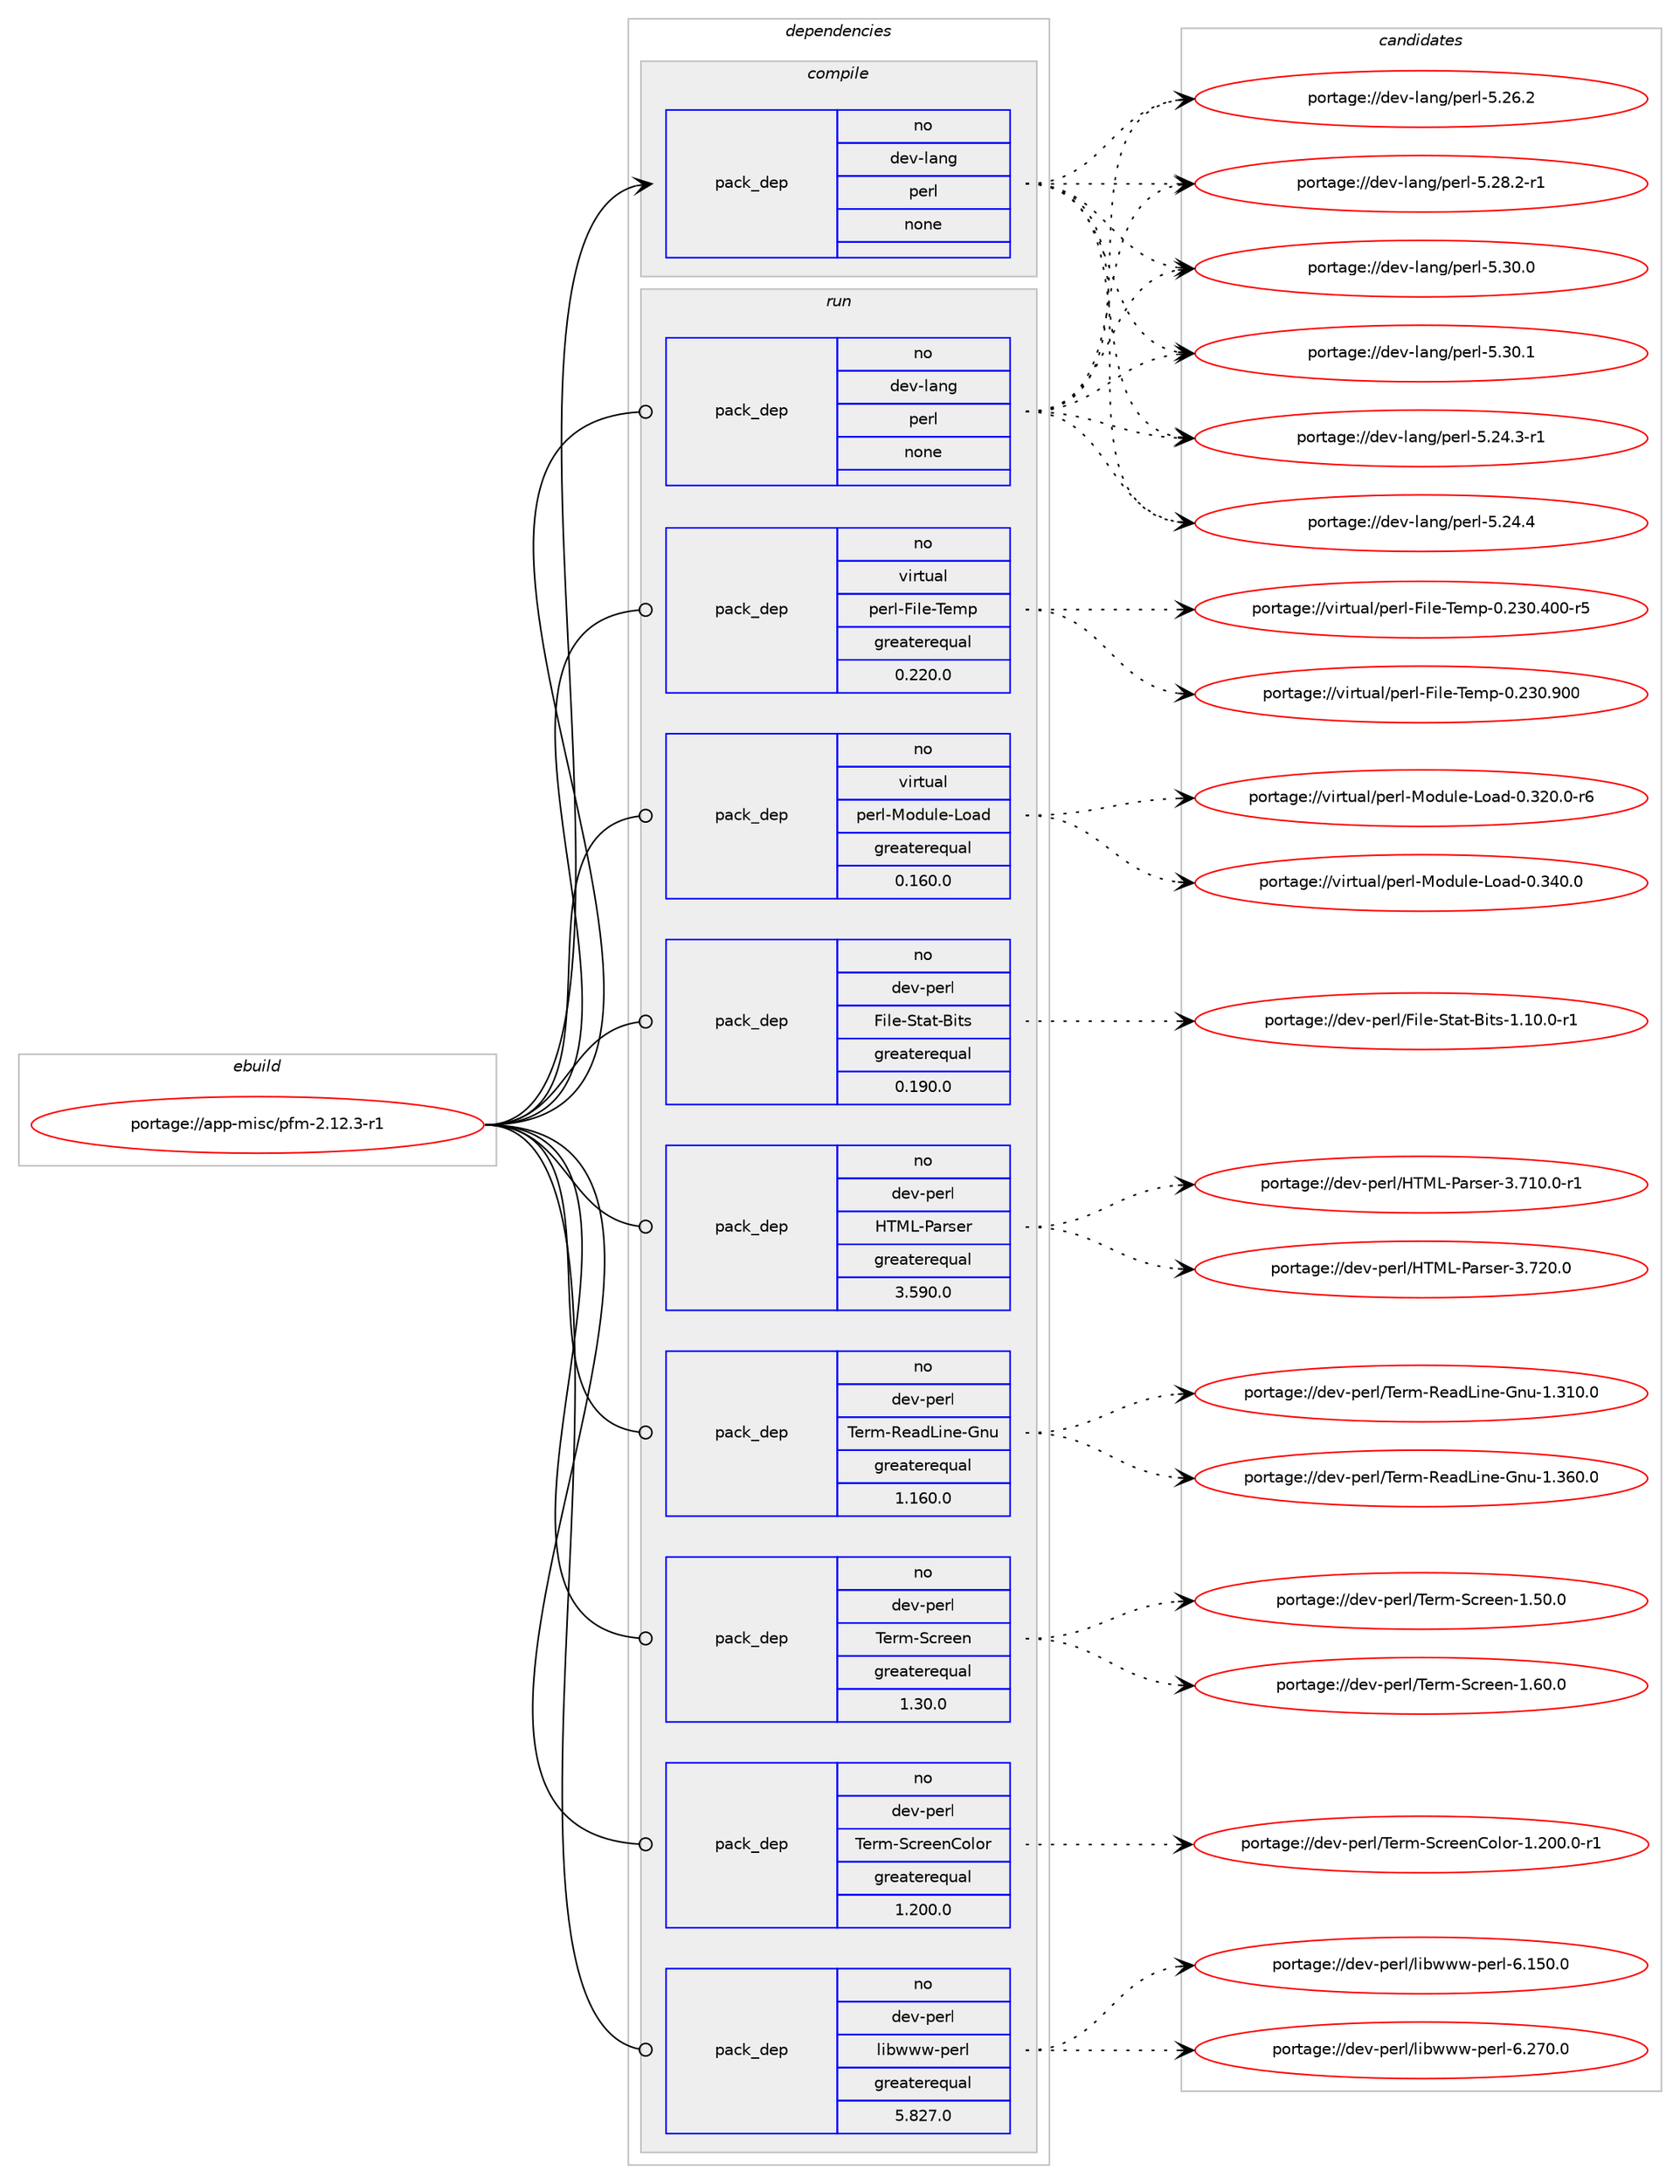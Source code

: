digraph prolog {

# *************
# Graph options
# *************

newrank=true;
concentrate=true;
compound=true;
graph [rankdir=LR,fontname=Helvetica,fontsize=10,ranksep=1.5];#, ranksep=2.5, nodesep=0.2];
edge  [arrowhead=vee];
node  [fontname=Helvetica,fontsize=10];

# **********
# The ebuild
# **********

subgraph cluster_leftcol {
color=gray;
rank=same;
label=<<i>ebuild</i>>;
id [label="portage://app-misc/pfm-2.12.3-r1", color=red, width=4, href="../app-misc/pfm-2.12.3-r1.svg"];
}

# ****************
# The dependencies
# ****************

subgraph cluster_midcol {
color=gray;
label=<<i>dependencies</i>>;
subgraph cluster_compile {
fillcolor="#eeeeee";
style=filled;
label=<<i>compile</i>>;
subgraph pack26001 {
dependency35461 [label=<<TABLE BORDER="0" CELLBORDER="1" CELLSPACING="0" CELLPADDING="4" WIDTH="220"><TR><TD ROWSPAN="6" CELLPADDING="30">pack_dep</TD></TR><TR><TD WIDTH="110">no</TD></TR><TR><TD>dev-lang</TD></TR><TR><TD>perl</TD></TR><TR><TD>none</TD></TR><TR><TD></TD></TR></TABLE>>, shape=none, color=blue];
}
id:e -> dependency35461:w [weight=20,style="solid",arrowhead="vee"];
}
subgraph cluster_compileandrun {
fillcolor="#eeeeee";
style=filled;
label=<<i>compile and run</i>>;
}
subgraph cluster_run {
fillcolor="#eeeeee";
style=filled;
label=<<i>run</i>>;
subgraph pack26002 {
dependency35462 [label=<<TABLE BORDER="0" CELLBORDER="1" CELLSPACING="0" CELLPADDING="4" WIDTH="220"><TR><TD ROWSPAN="6" CELLPADDING="30">pack_dep</TD></TR><TR><TD WIDTH="110">no</TD></TR><TR><TD>dev-lang</TD></TR><TR><TD>perl</TD></TR><TR><TD>none</TD></TR><TR><TD></TD></TR></TABLE>>, shape=none, color=blue];
}
id:e -> dependency35462:w [weight=20,style="solid",arrowhead="odot"];
subgraph pack26003 {
dependency35463 [label=<<TABLE BORDER="0" CELLBORDER="1" CELLSPACING="0" CELLPADDING="4" WIDTH="220"><TR><TD ROWSPAN="6" CELLPADDING="30">pack_dep</TD></TR><TR><TD WIDTH="110">no</TD></TR><TR><TD>dev-perl</TD></TR><TR><TD>File-Stat-Bits</TD></TR><TR><TD>greaterequal</TD></TR><TR><TD>0.190.0</TD></TR></TABLE>>, shape=none, color=blue];
}
id:e -> dependency35463:w [weight=20,style="solid",arrowhead="odot"];
subgraph pack26004 {
dependency35464 [label=<<TABLE BORDER="0" CELLBORDER="1" CELLSPACING="0" CELLPADDING="4" WIDTH="220"><TR><TD ROWSPAN="6" CELLPADDING="30">pack_dep</TD></TR><TR><TD WIDTH="110">no</TD></TR><TR><TD>dev-perl</TD></TR><TR><TD>HTML-Parser</TD></TR><TR><TD>greaterequal</TD></TR><TR><TD>3.590.0</TD></TR></TABLE>>, shape=none, color=blue];
}
id:e -> dependency35464:w [weight=20,style="solid",arrowhead="odot"];
subgraph pack26005 {
dependency35465 [label=<<TABLE BORDER="0" CELLBORDER="1" CELLSPACING="0" CELLPADDING="4" WIDTH="220"><TR><TD ROWSPAN="6" CELLPADDING="30">pack_dep</TD></TR><TR><TD WIDTH="110">no</TD></TR><TR><TD>dev-perl</TD></TR><TR><TD>Term-ReadLine-Gnu</TD></TR><TR><TD>greaterequal</TD></TR><TR><TD>1.160.0</TD></TR></TABLE>>, shape=none, color=blue];
}
id:e -> dependency35465:w [weight=20,style="solid",arrowhead="odot"];
subgraph pack26006 {
dependency35466 [label=<<TABLE BORDER="0" CELLBORDER="1" CELLSPACING="0" CELLPADDING="4" WIDTH="220"><TR><TD ROWSPAN="6" CELLPADDING="30">pack_dep</TD></TR><TR><TD WIDTH="110">no</TD></TR><TR><TD>dev-perl</TD></TR><TR><TD>Term-Screen</TD></TR><TR><TD>greaterequal</TD></TR><TR><TD>1.30.0</TD></TR></TABLE>>, shape=none, color=blue];
}
id:e -> dependency35466:w [weight=20,style="solid",arrowhead="odot"];
subgraph pack26007 {
dependency35467 [label=<<TABLE BORDER="0" CELLBORDER="1" CELLSPACING="0" CELLPADDING="4" WIDTH="220"><TR><TD ROWSPAN="6" CELLPADDING="30">pack_dep</TD></TR><TR><TD WIDTH="110">no</TD></TR><TR><TD>dev-perl</TD></TR><TR><TD>Term-ScreenColor</TD></TR><TR><TD>greaterequal</TD></TR><TR><TD>1.200.0</TD></TR></TABLE>>, shape=none, color=blue];
}
id:e -> dependency35467:w [weight=20,style="solid",arrowhead="odot"];
subgraph pack26008 {
dependency35468 [label=<<TABLE BORDER="0" CELLBORDER="1" CELLSPACING="0" CELLPADDING="4" WIDTH="220"><TR><TD ROWSPAN="6" CELLPADDING="30">pack_dep</TD></TR><TR><TD WIDTH="110">no</TD></TR><TR><TD>dev-perl</TD></TR><TR><TD>libwww-perl</TD></TR><TR><TD>greaterequal</TD></TR><TR><TD>5.827.0</TD></TR></TABLE>>, shape=none, color=blue];
}
id:e -> dependency35468:w [weight=20,style="solid",arrowhead="odot"];
subgraph pack26009 {
dependency35469 [label=<<TABLE BORDER="0" CELLBORDER="1" CELLSPACING="0" CELLPADDING="4" WIDTH="220"><TR><TD ROWSPAN="6" CELLPADDING="30">pack_dep</TD></TR><TR><TD WIDTH="110">no</TD></TR><TR><TD>virtual</TD></TR><TR><TD>perl-File-Temp</TD></TR><TR><TD>greaterequal</TD></TR><TR><TD>0.220.0</TD></TR></TABLE>>, shape=none, color=blue];
}
id:e -> dependency35469:w [weight=20,style="solid",arrowhead="odot"];
subgraph pack26010 {
dependency35470 [label=<<TABLE BORDER="0" CELLBORDER="1" CELLSPACING="0" CELLPADDING="4" WIDTH="220"><TR><TD ROWSPAN="6" CELLPADDING="30">pack_dep</TD></TR><TR><TD WIDTH="110">no</TD></TR><TR><TD>virtual</TD></TR><TR><TD>perl-Module-Load</TD></TR><TR><TD>greaterequal</TD></TR><TR><TD>0.160.0</TD></TR></TABLE>>, shape=none, color=blue];
}
id:e -> dependency35470:w [weight=20,style="solid",arrowhead="odot"];
}
}

# **************
# The candidates
# **************

subgraph cluster_choices {
rank=same;
color=gray;
label=<<i>candidates</i>>;

subgraph choice26001 {
color=black;
nodesep=1;
choiceportage100101118451089711010347112101114108455346505246514511449 [label="portage://dev-lang/perl-5.24.3-r1", color=red, width=4,href="../dev-lang/perl-5.24.3-r1.svg"];
choiceportage10010111845108971101034711210111410845534650524652 [label="portage://dev-lang/perl-5.24.4", color=red, width=4,href="../dev-lang/perl-5.24.4.svg"];
choiceportage10010111845108971101034711210111410845534650544650 [label="portage://dev-lang/perl-5.26.2", color=red, width=4,href="../dev-lang/perl-5.26.2.svg"];
choiceportage100101118451089711010347112101114108455346505646504511449 [label="portage://dev-lang/perl-5.28.2-r1", color=red, width=4,href="../dev-lang/perl-5.28.2-r1.svg"];
choiceportage10010111845108971101034711210111410845534651484648 [label="portage://dev-lang/perl-5.30.0", color=red, width=4,href="../dev-lang/perl-5.30.0.svg"];
choiceportage10010111845108971101034711210111410845534651484649 [label="portage://dev-lang/perl-5.30.1", color=red, width=4,href="../dev-lang/perl-5.30.1.svg"];
dependency35461:e -> choiceportage100101118451089711010347112101114108455346505246514511449:w [style=dotted,weight="100"];
dependency35461:e -> choiceportage10010111845108971101034711210111410845534650524652:w [style=dotted,weight="100"];
dependency35461:e -> choiceportage10010111845108971101034711210111410845534650544650:w [style=dotted,weight="100"];
dependency35461:e -> choiceportage100101118451089711010347112101114108455346505646504511449:w [style=dotted,weight="100"];
dependency35461:e -> choiceportage10010111845108971101034711210111410845534651484648:w [style=dotted,weight="100"];
dependency35461:e -> choiceportage10010111845108971101034711210111410845534651484649:w [style=dotted,weight="100"];
}
subgraph choice26002 {
color=black;
nodesep=1;
choiceportage100101118451089711010347112101114108455346505246514511449 [label="portage://dev-lang/perl-5.24.3-r1", color=red, width=4,href="../dev-lang/perl-5.24.3-r1.svg"];
choiceportage10010111845108971101034711210111410845534650524652 [label="portage://dev-lang/perl-5.24.4", color=red, width=4,href="../dev-lang/perl-5.24.4.svg"];
choiceportage10010111845108971101034711210111410845534650544650 [label="portage://dev-lang/perl-5.26.2", color=red, width=4,href="../dev-lang/perl-5.26.2.svg"];
choiceportage100101118451089711010347112101114108455346505646504511449 [label="portage://dev-lang/perl-5.28.2-r1", color=red, width=4,href="../dev-lang/perl-5.28.2-r1.svg"];
choiceportage10010111845108971101034711210111410845534651484648 [label="portage://dev-lang/perl-5.30.0", color=red, width=4,href="../dev-lang/perl-5.30.0.svg"];
choiceportage10010111845108971101034711210111410845534651484649 [label="portage://dev-lang/perl-5.30.1", color=red, width=4,href="../dev-lang/perl-5.30.1.svg"];
dependency35462:e -> choiceportage100101118451089711010347112101114108455346505246514511449:w [style=dotted,weight="100"];
dependency35462:e -> choiceportage10010111845108971101034711210111410845534650524652:w [style=dotted,weight="100"];
dependency35462:e -> choiceportage10010111845108971101034711210111410845534650544650:w [style=dotted,weight="100"];
dependency35462:e -> choiceportage100101118451089711010347112101114108455346505646504511449:w [style=dotted,weight="100"];
dependency35462:e -> choiceportage10010111845108971101034711210111410845534651484648:w [style=dotted,weight="100"];
dependency35462:e -> choiceportage10010111845108971101034711210111410845534651484649:w [style=dotted,weight="100"];
}
subgraph choice26003 {
color=black;
nodesep=1;
choiceportage1001011184511210111410847701051081014583116971164566105116115454946494846484511449 [label="portage://dev-perl/File-Stat-Bits-1.10.0-r1", color=red, width=4,href="../dev-perl/File-Stat-Bits-1.10.0-r1.svg"];
dependency35463:e -> choiceportage1001011184511210111410847701051081014583116971164566105116115454946494846484511449:w [style=dotted,weight="100"];
}
subgraph choice26004 {
color=black;
nodesep=1;
choiceportage10010111845112101114108477284777645809711411510111445514655494846484511449 [label="portage://dev-perl/HTML-Parser-3.710.0-r1", color=red, width=4,href="../dev-perl/HTML-Parser-3.710.0-r1.svg"];
choiceportage1001011184511210111410847728477764580971141151011144551465550484648 [label="portage://dev-perl/HTML-Parser-3.720.0", color=red, width=4,href="../dev-perl/HTML-Parser-3.720.0.svg"];
dependency35464:e -> choiceportage10010111845112101114108477284777645809711411510111445514655494846484511449:w [style=dotted,weight="100"];
dependency35464:e -> choiceportage1001011184511210111410847728477764580971141151011144551465550484648:w [style=dotted,weight="100"];
}
subgraph choice26005 {
color=black;
nodesep=1;
choiceportage1001011184511210111410847841011141094582101971007610511010145711101174549465149484648 [label="portage://dev-perl/Term-ReadLine-Gnu-1.310.0", color=red, width=4,href="../dev-perl/Term-ReadLine-Gnu-1.310.0.svg"];
choiceportage1001011184511210111410847841011141094582101971007610511010145711101174549465154484648 [label="portage://dev-perl/Term-ReadLine-Gnu-1.360.0", color=red, width=4,href="../dev-perl/Term-ReadLine-Gnu-1.360.0.svg"];
dependency35465:e -> choiceportage1001011184511210111410847841011141094582101971007610511010145711101174549465149484648:w [style=dotted,weight="100"];
dependency35465:e -> choiceportage1001011184511210111410847841011141094582101971007610511010145711101174549465154484648:w [style=dotted,weight="100"];
}
subgraph choice26006 {
color=black;
nodesep=1;
choiceportage10010111845112101114108478410111410945839911410110111045494653484648 [label="portage://dev-perl/Term-Screen-1.50.0", color=red, width=4,href="../dev-perl/Term-Screen-1.50.0.svg"];
choiceportage10010111845112101114108478410111410945839911410110111045494654484648 [label="portage://dev-perl/Term-Screen-1.60.0", color=red, width=4,href="../dev-perl/Term-Screen-1.60.0.svg"];
dependency35466:e -> choiceportage10010111845112101114108478410111410945839911410110111045494653484648:w [style=dotted,weight="100"];
dependency35466:e -> choiceportage10010111845112101114108478410111410945839911410110111045494654484648:w [style=dotted,weight="100"];
}
subgraph choice26007 {
color=black;
nodesep=1;
choiceportage1001011184511210111410847841011141094583991141011011106711110811111445494650484846484511449 [label="portage://dev-perl/Term-ScreenColor-1.200.0-r1", color=red, width=4,href="../dev-perl/Term-ScreenColor-1.200.0-r1.svg"];
dependency35467:e -> choiceportage1001011184511210111410847841011141094583991141011011106711110811111445494650484846484511449:w [style=dotted,weight="100"];
}
subgraph choice26008 {
color=black;
nodesep=1;
choiceportage100101118451121011141084710810598119119119451121011141084554464953484648 [label="portage://dev-perl/libwww-perl-6.150.0", color=red, width=4,href="../dev-perl/libwww-perl-6.150.0.svg"];
choiceportage100101118451121011141084710810598119119119451121011141084554465055484648 [label="portage://dev-perl/libwww-perl-6.270.0", color=red, width=4,href="../dev-perl/libwww-perl-6.270.0.svg"];
dependency35468:e -> choiceportage100101118451121011141084710810598119119119451121011141084554464953484648:w [style=dotted,weight="100"];
dependency35468:e -> choiceportage100101118451121011141084710810598119119119451121011141084554465055484648:w [style=dotted,weight="100"];
}
subgraph choice26009 {
color=black;
nodesep=1;
choiceportage118105114116117971084711210111410845701051081014584101109112454846505148465248484511453 [label="portage://virtual/perl-File-Temp-0.230.400-r5", color=red, width=4,href="../virtual/perl-File-Temp-0.230.400-r5.svg"];
choiceportage11810511411611797108471121011141084570105108101458410110911245484650514846574848 [label="portage://virtual/perl-File-Temp-0.230.900", color=red, width=4,href="../virtual/perl-File-Temp-0.230.900.svg"];
dependency35469:e -> choiceportage118105114116117971084711210111410845701051081014584101109112454846505148465248484511453:w [style=dotted,weight="100"];
dependency35469:e -> choiceportage11810511411611797108471121011141084570105108101458410110911245484650514846574848:w [style=dotted,weight="100"];
}
subgraph choice26010 {
color=black;
nodesep=1;
choiceportage1181051141161179710847112101114108457711110011710810145761119710045484651504846484511454 [label="portage://virtual/perl-Module-Load-0.320.0-r6", color=red, width=4,href="../virtual/perl-Module-Load-0.320.0-r6.svg"];
choiceportage118105114116117971084711210111410845771111001171081014576111971004548465152484648 [label="portage://virtual/perl-Module-Load-0.340.0", color=red, width=4,href="../virtual/perl-Module-Load-0.340.0.svg"];
dependency35470:e -> choiceportage1181051141161179710847112101114108457711110011710810145761119710045484651504846484511454:w [style=dotted,weight="100"];
dependency35470:e -> choiceportage118105114116117971084711210111410845771111001171081014576111971004548465152484648:w [style=dotted,weight="100"];
}
}

}
